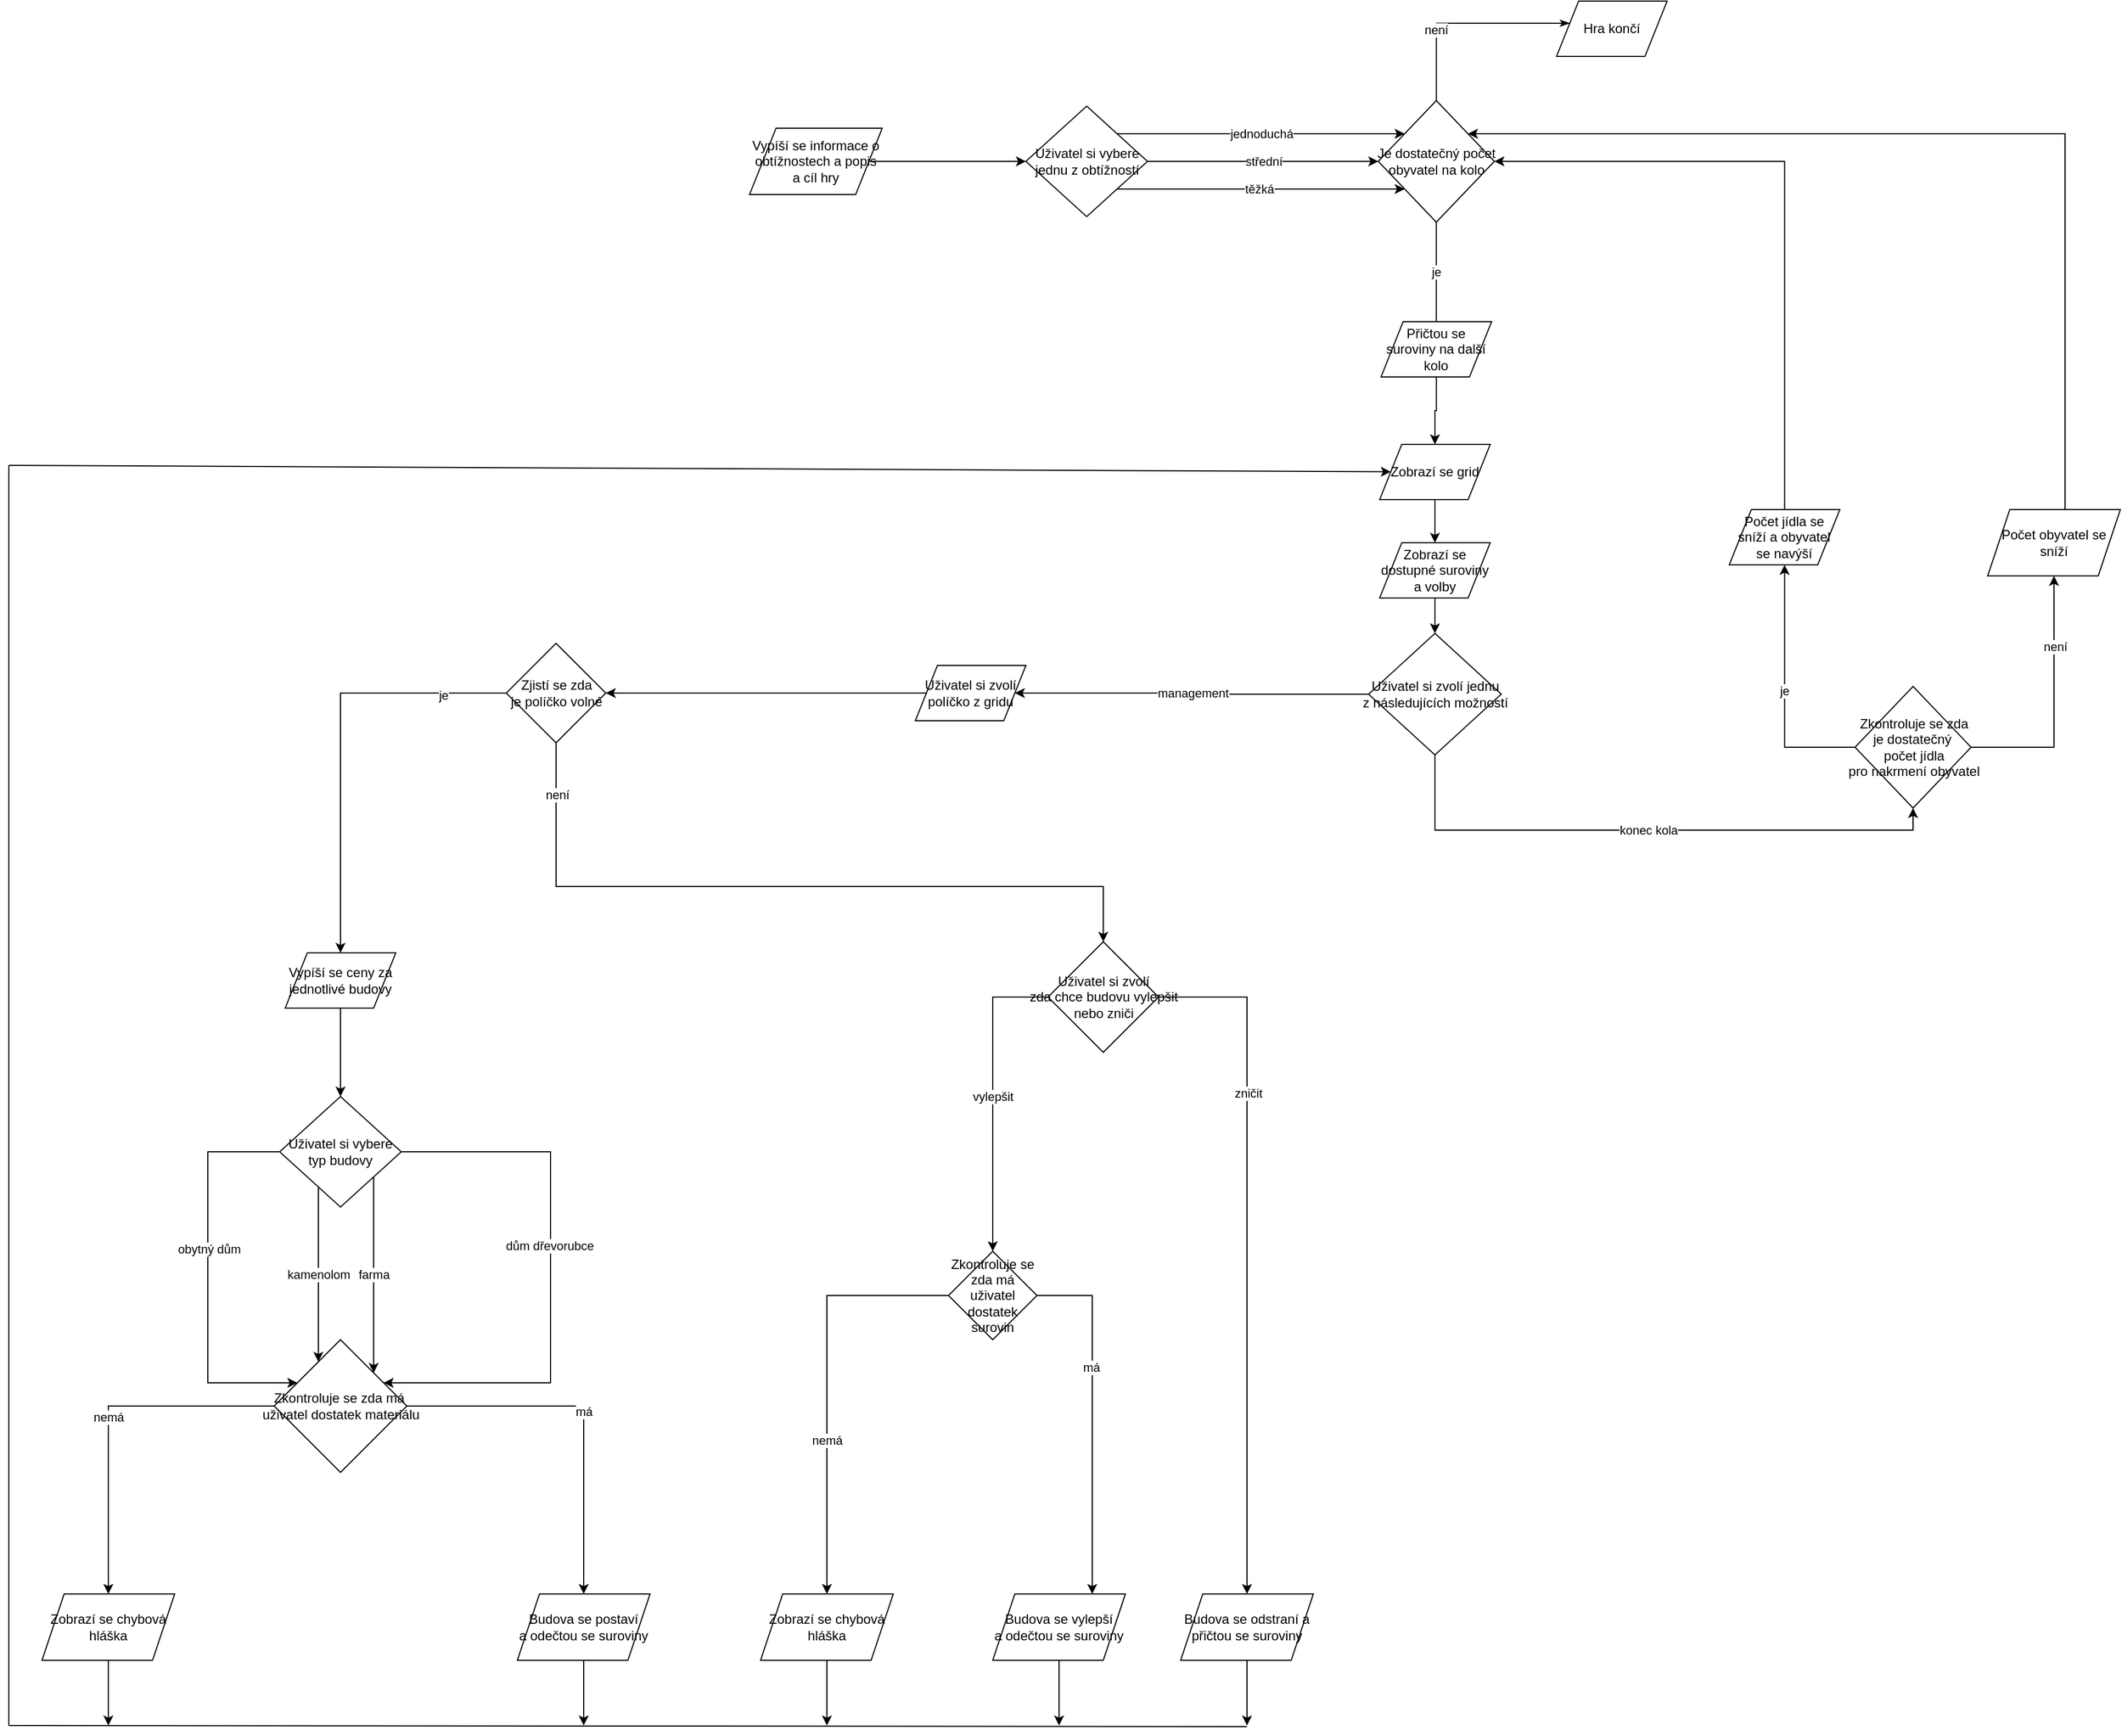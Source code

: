 <mxfile version="18.0.1" type="onedrive"><diagram id="-V64VleflCzfER40LrbM" name="Page-1"><mxGraphModel grid="1" page="1" gridSize="10" guides="1" tooltips="1" connect="1" arrows="1" fold="1" pageScale="1" pageWidth="3300" pageHeight="4681" math="0" shadow="0"><root><mxCell id="0"/><mxCell id="1" parent="0"/><mxCell id="4U4N1e3NeVSAk57nf9X2-14" style="edgeStyle=orthogonalEdgeStyle;rounded=0;orthogonalLoop=1;jettySize=auto;html=1;" edge="1" parent="1" source="4U4N1e3NeVSAk57nf9X2-15" target="4U4N1e3NeVSAk57nf9X2-22"><mxGeometry relative="1" as="geometry"/></mxCell><mxCell id="4U4N1e3NeVSAk57nf9X2-15" value="Zobrazí se dostupné suroviny a volby" style="shape=parallelogram;perimeter=parallelogramPerimeter;whiteSpace=wrap;html=1;dashed=0;" vertex="1" parent="1"><mxGeometry x="1300" y="1270" width="100" height="50" as="geometry"/></mxCell><mxCell id="4U4N1e3NeVSAk57nf9X2-19" value="management" style="edgeStyle=orthogonalEdgeStyle;rounded=0;orthogonalLoop=1;jettySize=auto;html=1;" edge="1" parent="1" source="4U4N1e3NeVSAk57nf9X2-22" target="4U4N1e3NeVSAk57nf9X2-71"><mxGeometry relative="1" as="geometry"/></mxCell><mxCell id="AC7RLQTbfgwUfRTsHx5y-27" value="konec kola" style="edgeStyle=orthogonalEdgeStyle;rounded=0;orthogonalLoop=1;jettySize=auto;html=1;entryX=0.5;entryY=1;entryDx=0;entryDy=0;" edge="1" parent="1" source="4U4N1e3NeVSAk57nf9X2-22" target="4U4N1e3NeVSAk57nf9X2-38"><mxGeometry relative="1" as="geometry"><Array as="points"><mxPoint x="1350" y="1530"/><mxPoint x="1783" y="1530"/></Array></mxGeometry></mxCell><mxCell id="4U4N1e3NeVSAk57nf9X2-22" value="Uživatel si zvolí jednu &lt;br&gt;z následujících možností" style="shape=rhombus;html=1;dashed=0;whitespace=wrap;perimeter=rhombusPerimeter;" vertex="1" parent="1"><mxGeometry x="1290" y="1352" width="120" height="110" as="geometry"/></mxCell><mxCell id="AC7RLQTbfgwUfRTsHx5y-8" value="střední" style="edgeStyle=orthogonalEdgeStyle;rounded=0;orthogonalLoop=1;jettySize=auto;html=1;entryX=0;entryY=0.5;entryDx=0;entryDy=0;" edge="1" parent="1" source="4U4N1e3NeVSAk57nf9X2-27" target="e45Vn6R4gsPRSZWURFLy-1"><mxGeometry relative="1" as="geometry"><mxPoint x="653" y="925" as="targetPoint"/></mxGeometry></mxCell><mxCell id="_lRRpQ6nvjMw5zjXAYTD-1" value="jednoduchá" style="edgeStyle=orthogonalEdgeStyle;rounded=0;orthogonalLoop=1;jettySize=auto;html=1;" edge="1" parent="1" source="4U4N1e3NeVSAk57nf9X2-27" target="e45Vn6R4gsPRSZWURFLy-1"><mxGeometry relative="1" as="geometry"><Array as="points"><mxPoint x="1240" y="900"/><mxPoint x="1240" y="900"/></Array></mxGeometry></mxCell><mxCell id="_lRRpQ6nvjMw5zjXAYTD-2" value="těžká" style="edgeStyle=orthogonalEdgeStyle;rounded=0;orthogonalLoop=1;jettySize=auto;html=1;" edge="1" parent="1" source="4U4N1e3NeVSAk57nf9X2-27" target="e45Vn6R4gsPRSZWURFLy-1"><mxGeometry x="-0.013" relative="1" as="geometry"><Array as="points"><mxPoint x="1230" y="950"/><mxPoint x="1230" y="950"/></Array><mxPoint as="offset"/></mxGeometry></mxCell><mxCell id="4U4N1e3NeVSAk57nf9X2-27" value="Uživatel si vybere&lt;br&gt;jednu z obtížností" style="shape=rhombus;html=1;dashed=0;whitespace=wrap;perimeter=rhombusPerimeter;" vertex="1" parent="1"><mxGeometry x="980" y="875" width="110" height="100" as="geometry"/></mxCell><mxCell id="AC7RLQTbfgwUfRTsHx5y-7" style="edgeStyle=orthogonalEdgeStyle;rounded=0;orthogonalLoop=1;jettySize=auto;html=1;entryX=0;entryY=0.5;entryDx=0;entryDy=0;" edge="1" parent="1" source="4U4N1e3NeVSAk57nf9X2-29" target="4U4N1e3NeVSAk57nf9X2-27"><mxGeometry relative="1" as="geometry"/></mxCell><mxCell id="4U4N1e3NeVSAk57nf9X2-29" value="&lt;div&gt;Vypíší se informace o obtížnostech a popis a cíl hry&lt;br&gt;&lt;/div&gt;" style="shape=parallelogram;perimeter=parallelogramPerimeter;whiteSpace=wrap;html=1;dashed=0;" vertex="1" parent="1"><mxGeometry x="730" y="895" width="120" height="60" as="geometry"/></mxCell><mxCell id="AC7RLQTbfgwUfRTsHx5y-29" style="edgeStyle=orthogonalEdgeStyle;rounded=0;orthogonalLoop=1;jettySize=auto;html=1;" edge="1" parent="1" source="4U4N1e3NeVSAk57nf9X2-38" target="4U4N1e3NeVSAk57nf9X2-49"><mxGeometry relative="1" as="geometry"/></mxCell><mxCell id="AC7RLQTbfgwUfRTsHx5y-30" value="není" style="edgeLabel;html=1;align=center;verticalAlign=middle;resizable=0;points=[];" connectable="0" vertex="1" parent="AC7RLQTbfgwUfRTsHx5y-29"><mxGeometry x="0.444" y="-1" relative="1" as="geometry"><mxPoint as="offset"/></mxGeometry></mxCell><mxCell id="AC7RLQTbfgwUfRTsHx5y-34" value="je" style="edgeStyle=orthogonalEdgeStyle;rounded=0;orthogonalLoop=1;jettySize=auto;html=1;" edge="1" parent="1" source="4U4N1e3NeVSAk57nf9X2-38" target="4U4N1e3NeVSAk57nf9X2-47"><mxGeometry relative="1" as="geometry"/></mxCell><mxCell id="4U4N1e3NeVSAk57nf9X2-38" value="Zkontroluje se zda &lt;br&gt;je dostatečný&amp;nbsp;&lt;br&gt;počet jídla&lt;br&gt;pro nakrmení obyvatel" style="shape=rhombus;html=1;dashed=0;whitespace=wrap;perimeter=rhombusPerimeter;" vertex="1" parent="1"><mxGeometry x="1730" y="1400" width="105" height="110" as="geometry"/></mxCell><mxCell id="4U4N1e3NeVSAk57nf9X2-43" value="Hra končí" style="shape=parallelogram;perimeter=parallelogramPerimeter;whiteSpace=wrap;html=1;dashed=0;" vertex="1" parent="1"><mxGeometry x="1460" y="780" width="100" height="50" as="geometry"/></mxCell><mxCell id="4U4N1e3NeVSAk57nf9X2-44" style="edgeStyle=orthogonalEdgeStyle;rounded=0;orthogonalLoop=1;jettySize=auto;html=1;" edge="1" parent="1" source="4U4N1e3NeVSAk57nf9X2-45" target="4U4N1e3NeVSAk57nf9X2-15"><mxGeometry relative="1" as="geometry"/></mxCell><mxCell id="4U4N1e3NeVSAk57nf9X2-45" value="Zobrazí se grid" style="shape=parallelogram;perimeter=parallelogramPerimeter;whiteSpace=wrap;html=1;dashed=0;" vertex="1" parent="1"><mxGeometry x="1300" y="1181" width="100" height="50" as="geometry"/></mxCell><mxCell id="_lRRpQ6nvjMw5zjXAYTD-6" style="edgeStyle=orthogonalEdgeStyle;rounded=0;orthogonalLoop=1;jettySize=auto;html=1;" edge="1" parent="1" source="4U4N1e3NeVSAk57nf9X2-47" target="e45Vn6R4gsPRSZWURFLy-1"><mxGeometry relative="1" as="geometry"><Array as="points"><mxPoint x="1666" y="925"/></Array></mxGeometry></mxCell><mxCell id="4U4N1e3NeVSAk57nf9X2-47" value="Počet jídla se sníží a obyvatel se navýší" style="shape=parallelogram;perimeter=parallelogramPerimeter;whiteSpace=wrap;html=1;dashed=0;" vertex="1" parent="1"><mxGeometry x="1616.25" y="1240" width="100" height="50" as="geometry"/></mxCell><mxCell id="_lRRpQ6nvjMw5zjXAYTD-5" style="edgeStyle=orthogonalEdgeStyle;rounded=0;orthogonalLoop=1;jettySize=auto;html=1;" edge="1" parent="1" source="4U4N1e3NeVSAk57nf9X2-49" target="e45Vn6R4gsPRSZWURFLy-1"><mxGeometry relative="1" as="geometry"><Array as="points"><mxPoint x="1920" y="900"/></Array></mxGeometry></mxCell><mxCell id="4U4N1e3NeVSAk57nf9X2-49" value="Počet obyvatel se sníží" style="shape=parallelogram;perimeter=parallelogramPerimeter;whiteSpace=wrap;html=1;fixedSize=1;dashed=0;" vertex="1" parent="1"><mxGeometry x="1850" y="1240" width="120" height="60" as="geometry"/></mxCell><mxCell id="AC7RLQTbfgwUfRTsHx5y-11" style="edgeStyle=orthogonalEdgeStyle;rounded=0;orthogonalLoop=1;jettySize=auto;html=1;" edge="1" parent="1" source="4U4N1e3NeVSAk57nf9X2-51" target="4U4N1e3NeVSAk57nf9X2-45"><mxGeometry relative="1" as="geometry"/></mxCell><mxCell id="4U4N1e3NeVSAk57nf9X2-51" value="Přičtou se suroviny na další kolo" style="shape=parallelogram;perimeter=parallelogramPerimeter;whiteSpace=wrap;html=1;dashed=0;" vertex="1" parent="1"><mxGeometry x="1301.25" y="1070" width="100" height="50" as="geometry"/></mxCell><mxCell id="AC7RLQTbfgwUfRTsHx5y-15" style="edgeStyle=orthogonalEdgeStyle;rounded=0;orthogonalLoop=1;jettySize=auto;html=1;" edge="1" parent="1" source="4U4N1e3NeVSAk57nf9X2-60" target="4U4N1e3NeVSAk57nf9X2-63"><mxGeometry relative="1" as="geometry"><Array as="points"><mxPoint x="240" y="1821"/><mxPoint x="240" y="2030"/></Array></mxGeometry></mxCell><mxCell id="AC7RLQTbfgwUfRTsHx5y-22" value="obytný dům" style="edgeLabel;html=1;align=center;verticalAlign=middle;resizable=0;points=[];" connectable="0" vertex="1" parent="AC7RLQTbfgwUfRTsHx5y-15"><mxGeometry x="-0.14" y="1" relative="1" as="geometry"><mxPoint as="offset"/></mxGeometry></mxCell><mxCell id="AC7RLQTbfgwUfRTsHx5y-18" style="edgeStyle=orthogonalEdgeStyle;rounded=0;orthogonalLoop=1;jettySize=auto;html=1;" edge="1" parent="1" source="4U4N1e3NeVSAk57nf9X2-60" target="4U4N1e3NeVSAk57nf9X2-63"><mxGeometry relative="1" as="geometry"><Array as="points"><mxPoint x="550" y="1821"/><mxPoint x="550" y="2030"/></Array></mxGeometry></mxCell><mxCell id="AC7RLQTbfgwUfRTsHx5y-24" value="dům dřevorubce" style="edgeLabel;html=1;align=center;verticalAlign=middle;resizable=0;points=[];" connectable="0" vertex="1" parent="AC7RLQTbfgwUfRTsHx5y-18"><mxGeometry x="-0.112" y="-1" relative="1" as="geometry"><mxPoint as="offset"/></mxGeometry></mxCell><mxCell id="AC7RLQTbfgwUfRTsHx5y-19" value="kamenolom" style="edgeStyle=orthogonalEdgeStyle;rounded=0;orthogonalLoop=1;jettySize=auto;html=1;" edge="1" parent="1" source="4U4N1e3NeVSAk57nf9X2-60" target="4U4N1e3NeVSAk57nf9X2-63"><mxGeometry relative="1" as="geometry"><Array as="points"><mxPoint x="340" y="1930"/><mxPoint x="340" y="1930"/></Array></mxGeometry></mxCell><mxCell id="AC7RLQTbfgwUfRTsHx5y-23" value="farma" style="edgeStyle=orthogonalEdgeStyle;rounded=0;orthogonalLoop=1;jettySize=auto;html=1;entryX=0;entryY=0;entryDx=0;entryDy=0;" edge="1" parent="1" source="4U4N1e3NeVSAk57nf9X2-60" target="4U4N1e3NeVSAk57nf9X2-63"><mxGeometry relative="1" as="geometry"><Array as="points"><mxPoint x="390" y="1900"/><mxPoint x="390" y="1900"/></Array></mxGeometry></mxCell><mxCell id="4U4N1e3NeVSAk57nf9X2-60" value="Uživatel si vybere typ budovy" style="rhombus;whiteSpace=wrap;html=1;dashed=0;" vertex="1" parent="1"><mxGeometry x="305" y="1771" width="110" height="100" as="geometry"/></mxCell><mxCell id="4U4N1e3NeVSAk57nf9X2-61" value="má" style="edgeStyle=orthogonalEdgeStyle;rounded=0;orthogonalLoop=1;jettySize=auto;html=1;" edge="1" parent="1" source="4U4N1e3NeVSAk57nf9X2-63" target="4U4N1e3NeVSAk57nf9X2-67"><mxGeometry relative="1" as="geometry"/></mxCell><mxCell id="4U4N1e3NeVSAk57nf9X2-62" value="nemá" style="edgeStyle=orthogonalEdgeStyle;rounded=0;orthogonalLoop=1;jettySize=auto;html=1;" edge="1" parent="1" source="4U4N1e3NeVSAk57nf9X2-63" target="4U4N1e3NeVSAk57nf9X2-69"><mxGeometry relative="1" as="geometry"/></mxCell><mxCell id="4U4N1e3NeVSAk57nf9X2-63" value="Zkontroluje se zda má&amp;nbsp;&lt;br&gt;uživatel dostatek materiálu" style="shape=rhombus;html=1;dashed=0;whitespace=wrap;perimeter=rhombusPerimeter;direction=south;" vertex="1" parent="1"><mxGeometry x="300" y="1991" width="120" height="120" as="geometry"/></mxCell><mxCell id="4U4N1e3NeVSAk57nf9X2-64" style="edgeStyle=orthogonalEdgeStyle;rounded=0;orthogonalLoop=1;jettySize=auto;html=1;" edge="1" parent="1" source="4U4N1e3NeVSAk57nf9X2-65" target="4U4N1e3NeVSAk57nf9X2-60"><mxGeometry relative="1" as="geometry"/></mxCell><mxCell id="4U4N1e3NeVSAk57nf9X2-65" value="Vypíší se ceny za jednotlivé budovy" style="shape=parallelogram;perimeter=parallelogramPerimeter;whiteSpace=wrap;html=1;dashed=0;" vertex="1" parent="1"><mxGeometry x="310" y="1641" width="100" height="50" as="geometry"/></mxCell><mxCell id="4U4N1e3NeVSAk57nf9X2-66" style="edgeStyle=orthogonalEdgeStyle;rounded=0;orthogonalLoop=1;jettySize=auto;html=1;startArrow=none;startFill=0;endArrow=classic;endFill=1;" edge="1" parent="1" source="4U4N1e3NeVSAk57nf9X2-67"><mxGeometry relative="1" as="geometry"><mxPoint x="580" y="2340" as="targetPoint"/></mxGeometry></mxCell><mxCell id="4U4N1e3NeVSAk57nf9X2-67" value="Budova se postaví&lt;br&gt;a odečtou se suroviny" style="shape=parallelogram;perimeter=parallelogramPerimeter;whiteSpace=wrap;html=1;fixedSize=1;dashed=0;" vertex="1" parent="1"><mxGeometry x="520" y="2221" width="120" height="60" as="geometry"/></mxCell><mxCell id="4U4N1e3NeVSAk57nf9X2-68" style="edgeStyle=orthogonalEdgeStyle;rounded=0;orthogonalLoop=1;jettySize=auto;html=1;startArrow=none;startFill=0;endArrow=classic;endFill=1;" edge="1" parent="1" source="4U4N1e3NeVSAk57nf9X2-69"><mxGeometry relative="1" as="geometry"><mxPoint x="150" y="2340" as="targetPoint"/></mxGeometry></mxCell><mxCell id="4U4N1e3NeVSAk57nf9X2-69" value="Zobrazí se chybová hláška" style="shape=parallelogram;perimeter=parallelogramPerimeter;whiteSpace=wrap;html=1;fixedSize=1;dashed=0;" vertex="1" parent="1"><mxGeometry x="90" y="2221" width="120" height="60" as="geometry"/></mxCell><mxCell id="4U4N1e3NeVSAk57nf9X2-70" style="edgeStyle=orthogonalEdgeStyle;rounded=0;orthogonalLoop=1;jettySize=auto;html=1;" edge="1" parent="1" source="4U4N1e3NeVSAk57nf9X2-71" target="4U4N1e3NeVSAk57nf9X2-76"><mxGeometry relative="1" as="geometry"/></mxCell><mxCell id="4U4N1e3NeVSAk57nf9X2-71" value="Uživatel si zvolí políčko z gridu" style="shape=parallelogram;perimeter=parallelogramPerimeter;whiteSpace=wrap;html=1;dashed=0;" vertex="1" parent="1"><mxGeometry x="880" y="1381" width="100" height="50" as="geometry"/></mxCell><mxCell id="4U4N1e3NeVSAk57nf9X2-72" style="edgeStyle=orthogonalEdgeStyle;rounded=0;orthogonalLoop=1;jettySize=auto;html=1;entryX=0.5;entryY=0;entryDx=0;entryDy=0;" edge="1" parent="1" source="4U4N1e3NeVSAk57nf9X2-76" target="4U4N1e3NeVSAk57nf9X2-65"><mxGeometry relative="1" as="geometry"/></mxCell><mxCell id="4U4N1e3NeVSAk57nf9X2-73" value="je" style="edgeLabel;html=1;align=center;verticalAlign=middle;resizable=0;points=[];" connectable="0" vertex="1" parent="4U4N1e3NeVSAk57nf9X2-72"><mxGeometry x="-0.702" y="2" relative="1" as="geometry"><mxPoint as="offset"/></mxGeometry></mxCell><mxCell id="4U4N1e3NeVSAk57nf9X2-74" style="edgeStyle=orthogonalEdgeStyle;rounded=0;orthogonalLoop=1;jettySize=auto;html=1;entryX=0.5;entryY=0;entryDx=0;entryDy=0;" edge="1" parent="1" source="4U4N1e3NeVSAk57nf9X2-76" target="4U4N1e3NeVSAk57nf9X2-80"><mxGeometry relative="1" as="geometry"><Array as="points"><mxPoint x="555" y="1581"/><mxPoint x="1050" y="1581"/></Array></mxGeometry></mxCell><mxCell id="4U4N1e3NeVSAk57nf9X2-75" value="není" style="edgeLabel;html=1;align=center;verticalAlign=middle;resizable=0;points=[];" connectable="0" vertex="1" parent="4U4N1e3NeVSAk57nf9X2-74"><mxGeometry x="-0.861" y="1" relative="1" as="geometry"><mxPoint as="offset"/></mxGeometry></mxCell><mxCell id="4U4N1e3NeVSAk57nf9X2-76" value="Zjistí se zda&lt;br&gt;je políčko volné" style="shape=rhombus;html=1;dashed=0;whitespace=wrap;perimeter=rhombusPerimeter;" vertex="1" parent="1"><mxGeometry x="510" y="1361" width="90" height="90" as="geometry"/></mxCell><mxCell id="4U4N1e3NeVSAk57nf9X2-77" value="" style="edgeStyle=orthogonalEdgeStyle;rounded=0;orthogonalLoop=1;jettySize=auto;html=1;" edge="1" parent="1" source="4U4N1e3NeVSAk57nf9X2-80" target="4U4N1e3NeVSAk57nf9X2-82"><mxGeometry relative="1" as="geometry"><Array as="points"><mxPoint x="1180" y="1681"/></Array></mxGeometry></mxCell><mxCell id="4U4N1e3NeVSAk57nf9X2-78" value="zničit" style="edgeLabel;html=1;align=center;verticalAlign=middle;resizable=0;points=[];" connectable="0" vertex="1" parent="4U4N1e3NeVSAk57nf9X2-77"><mxGeometry x="-0.462" relative="1" as="geometry"><mxPoint x="1" as="offset"/></mxGeometry></mxCell><mxCell id="4U4N1e3NeVSAk57nf9X2-79" value="vylepšit" style="edgeStyle=orthogonalEdgeStyle;rounded=0;orthogonalLoop=1;jettySize=auto;html=1;" edge="1" parent="1" source="4U4N1e3NeVSAk57nf9X2-80" target="4U4N1e3NeVSAk57nf9X2-87"><mxGeometry relative="1" as="geometry"><Array as="points"><mxPoint x="950" y="1681"/></Array></mxGeometry></mxCell><mxCell id="4U4N1e3NeVSAk57nf9X2-80" value="Uživatel si zvolí&lt;br&gt;zda chce budovu vylepšit&lt;br&gt;nebo zniči" style="shape=rhombus;html=1;dashed=0;whitespace=wrap;perimeter=rhombusPerimeter;" vertex="1" parent="1"><mxGeometry x="1000" y="1631" width="100" height="100" as="geometry"/></mxCell><mxCell id="4U4N1e3NeVSAk57nf9X2-81" style="edgeStyle=orthogonalEdgeStyle;rounded=0;orthogonalLoop=1;jettySize=auto;html=1;startArrow=none;startFill=0;endArrow=classic;endFill=1;" edge="1" parent="1" source="4U4N1e3NeVSAk57nf9X2-82"><mxGeometry relative="1" as="geometry"><mxPoint x="1180" y="2340" as="targetPoint"/></mxGeometry></mxCell><mxCell id="4U4N1e3NeVSAk57nf9X2-82" value="Budova se odstraní a přičtou se suroviny" style="shape=parallelogram;perimeter=parallelogramPerimeter;whiteSpace=wrap;html=1;fixedSize=1;dashed=0;" vertex="1" parent="1"><mxGeometry x="1120" y="2221" width="120" height="60" as="geometry"/></mxCell><mxCell id="4U4N1e3NeVSAk57nf9X2-83" value="" style="edgeStyle=orthogonalEdgeStyle;rounded=0;orthogonalLoop=1;jettySize=auto;html=1;" edge="1" parent="1" source="4U4N1e3NeVSAk57nf9X2-87" target="4U4N1e3NeVSAk57nf9X2-89"><mxGeometry relative="1" as="geometry"><Array as="points"><mxPoint x="1040" y="1951"/></Array></mxGeometry></mxCell><mxCell id="4U4N1e3NeVSAk57nf9X2-84" value="má" style="edgeLabel;html=1;align=center;verticalAlign=middle;resizable=0;points=[];" connectable="0" vertex="1" parent="4U4N1e3NeVSAk57nf9X2-83"><mxGeometry x="-0.28" y="-1" relative="1" as="geometry"><mxPoint as="offset"/></mxGeometry></mxCell><mxCell id="4U4N1e3NeVSAk57nf9X2-85" value="" style="edgeStyle=orthogonalEdgeStyle;rounded=0;orthogonalLoop=1;jettySize=auto;html=1;" edge="1" parent="1" source="4U4N1e3NeVSAk57nf9X2-87" target="4U4N1e3NeVSAk57nf9X2-91"><mxGeometry relative="1" as="geometry"/></mxCell><mxCell id="4U4N1e3NeVSAk57nf9X2-86" value="nemá" style="edgeLabel;html=1;align=center;verticalAlign=middle;resizable=0;points=[];" connectable="0" vertex="1" parent="4U4N1e3NeVSAk57nf9X2-85"><mxGeometry x="0.266" relative="1" as="geometry"><mxPoint as="offset"/></mxGeometry></mxCell><mxCell id="4U4N1e3NeVSAk57nf9X2-87" value="Zkontroluje se zda má uživatel dostatek surovin" style="rhombus;whiteSpace=wrap;html=1;dashed=0;" vertex="1" parent="1"><mxGeometry x="910" y="1911" width="80" height="80" as="geometry"/></mxCell><mxCell id="4U4N1e3NeVSAk57nf9X2-88" style="edgeStyle=orthogonalEdgeStyle;rounded=0;orthogonalLoop=1;jettySize=auto;html=1;startArrow=none;startFill=0;endArrow=classic;endFill=1;" edge="1" parent="1" source="4U4N1e3NeVSAk57nf9X2-89"><mxGeometry relative="1" as="geometry"><mxPoint x="1010" y="2340" as="targetPoint"/></mxGeometry></mxCell><mxCell id="4U4N1e3NeVSAk57nf9X2-89" value="Budova se vylepší&lt;br&gt;a odečtou se suroviny" style="shape=parallelogram;perimeter=parallelogramPerimeter;whiteSpace=wrap;html=1;fixedSize=1;dashed=0;" vertex="1" parent="1"><mxGeometry x="950" y="2221" width="120" height="60" as="geometry"/></mxCell><mxCell id="4U4N1e3NeVSAk57nf9X2-90" style="edgeStyle=orthogonalEdgeStyle;rounded=0;orthogonalLoop=1;jettySize=auto;html=1;startArrow=none;startFill=0;endArrow=classic;endFill=1;" edge="1" parent="1" source="4U4N1e3NeVSAk57nf9X2-91"><mxGeometry relative="1" as="geometry"><mxPoint x="800" y="2340" as="targetPoint"/></mxGeometry></mxCell><mxCell id="4U4N1e3NeVSAk57nf9X2-91" value="Zobrazí se chybová hláška" style="shape=parallelogram;perimeter=parallelogramPerimeter;whiteSpace=wrap;html=1;fixedSize=1;dashed=0;" vertex="1" parent="1"><mxGeometry x="740" y="2221" width="120" height="60" as="geometry"/></mxCell><mxCell id="4U4N1e3NeVSAk57nf9X2-97" value="" style="endArrow=none;html=1;rounded=0;endFill=0;" edge="1" parent="1"><mxGeometry width="50" height="50" relative="1" as="geometry"><mxPoint x="1180" y="2341" as="sourcePoint"/><mxPoint x="60" y="2340" as="targetPoint"/></mxGeometry></mxCell><mxCell id="4U4N1e3NeVSAk57nf9X2-98" value="" style="endArrow=none;html=1;rounded=0;endFill=0;" edge="1" parent="1"><mxGeometry width="50" height="50" relative="1" as="geometry"><mxPoint x="60" y="2340" as="sourcePoint"/><mxPoint x="60" y="1200" as="targetPoint"/></mxGeometry></mxCell><mxCell id="4U4N1e3NeVSAk57nf9X2-99" value="" style="endArrow=classic;html=1;rounded=0;" edge="1" parent="1" target="4U4N1e3NeVSAk57nf9X2-45"><mxGeometry width="50" height="50" relative="1" as="geometry"><mxPoint x="60" y="1200" as="sourcePoint"/><mxPoint x="990" y="1370" as="targetPoint"/></mxGeometry></mxCell><mxCell id="e45Vn6R4gsPRSZWURFLy-4" value="je" style="edgeStyle=orthogonalEdgeStyle;rounded=0;orthogonalLoop=1;jettySize=auto;html=1;endArrow=none;endFill=0;" edge="1" parent="1" source="e45Vn6R4gsPRSZWURFLy-1" target="4U4N1e3NeVSAk57nf9X2-51"><mxGeometry relative="1" as="geometry"/></mxCell><mxCell id="e45Vn6R4gsPRSZWURFLy-8" style="edgeStyle=orthogonalEdgeStyle;rounded=0;orthogonalLoop=1;jettySize=auto;html=1;endArrow=classicThin;endFill=1;" edge="1" parent="1" source="e45Vn6R4gsPRSZWURFLy-1" target="4U4N1e3NeVSAk57nf9X2-43"><mxGeometry relative="1" as="geometry"><Array as="points"><mxPoint x="1351" y="800"/></Array></mxGeometry></mxCell><mxCell id="e45Vn6R4gsPRSZWURFLy-9" value="není" style="edgeLabel;html=1;align=center;verticalAlign=middle;resizable=0;points=[];" connectable="0" vertex="1" parent="e45Vn6R4gsPRSZWURFLy-8"><mxGeometry x="-0.339" y="1" relative="1" as="geometry"><mxPoint y="-1" as="offset"/></mxGeometry></mxCell><mxCell id="e45Vn6R4gsPRSZWURFLy-1" value="Je dostatečný počet&lt;br&gt;obyvatel na kolo" style="shape=rhombus;html=1;dashed=0;whitespace=wrap;perimeter=rhombusPerimeter;" vertex="1" parent="1"><mxGeometry x="1298.75" y="870" width="105" height="110" as="geometry"/></mxCell></root></mxGraphModel></diagram></mxfile>